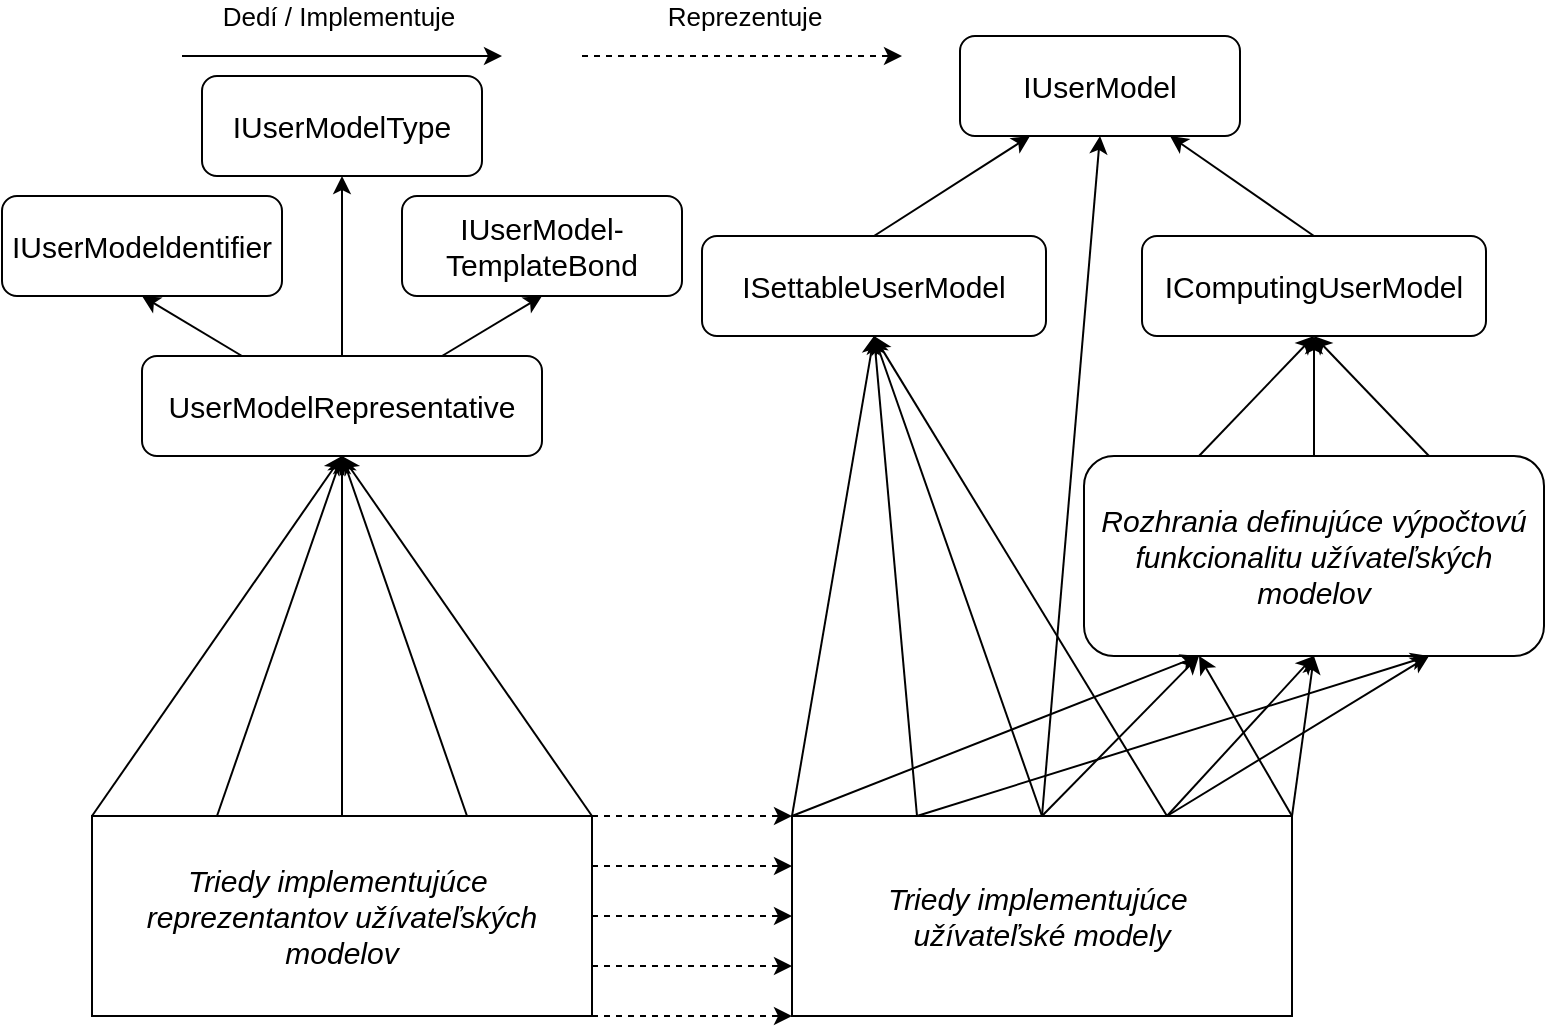 <mxfile version="25.0.2">
  <diagram name="Page-1" id="DBnN5L7_-RlaLcSAO-Sn">
    <mxGraphModel dx="818" dy="560" grid="1" gridSize="10" guides="1" tooltips="1" connect="1" arrows="1" fold="1" page="1" pageScale="1" pageWidth="850" pageHeight="1100" math="0" shadow="0">
      <root>
        <mxCell id="0" />
        <mxCell id="1" parent="0" />
        <mxCell id="k7mkyXs0xZJJn667R8bs-1" value="&lt;font style=&quot;font-size: 15px;&quot;&gt;IUserModelType&lt;/font&gt;" style="rounded=1;whiteSpace=wrap;html=1;" parent="1" vertex="1">
          <mxGeometry x="130" y="60" width="140" height="50" as="geometry" />
        </mxCell>
        <mxCell id="k7mkyXs0xZJJn667R8bs-2" value="&lt;font style=&quot;font-size: 15px;&quot;&gt;IUserModel-&lt;/font&gt;&lt;div&gt;&lt;font style=&quot;font-size: 15px;&quot;&gt;TemplateBond&lt;/font&gt;&lt;/div&gt;" style="rounded=1;whiteSpace=wrap;html=1;" parent="1" vertex="1">
          <mxGeometry x="230" y="120" width="140" height="50" as="geometry" />
        </mxCell>
        <mxCell id="k7mkyXs0xZJJn667R8bs-3" style="rounded=0;orthogonalLoop=1;jettySize=auto;html=1;exitX=0.25;exitY=0;exitDx=0;exitDy=0;entryX=0.5;entryY=1;entryDx=0;entryDy=0;" parent="1" source="k7mkyXs0xZJJn667R8bs-4" target="dSuGC0RmSC_uLn9CV5nO-1" edge="1">
          <mxGeometry relative="1" as="geometry" />
        </mxCell>
        <mxCell id="dSuGC0RmSC_uLn9CV5nO-2" style="edgeStyle=orthogonalEdgeStyle;rounded=0;orthogonalLoop=1;jettySize=auto;html=1;exitX=0.5;exitY=0;exitDx=0;exitDy=0;entryX=0.5;entryY=1;entryDx=0;entryDy=0;" edge="1" parent="1" source="k7mkyXs0xZJJn667R8bs-4" target="k7mkyXs0xZJJn667R8bs-1">
          <mxGeometry relative="1" as="geometry" />
        </mxCell>
        <mxCell id="k7mkyXs0xZJJn667R8bs-4" value="&lt;div&gt;&lt;span style=&quot;font-size: 15px; background-color: initial;&quot;&gt;UserModelRepresentative&lt;/span&gt;&lt;br&gt;&lt;/div&gt;" style="rounded=1;whiteSpace=wrap;html=1;" parent="1" vertex="1">
          <mxGeometry x="100" y="200" width="200" height="50" as="geometry" />
        </mxCell>
        <mxCell id="k7mkyXs0xZJJn667R8bs-5" style="rounded=0;orthogonalLoop=1;jettySize=auto;html=1;exitX=0;exitY=0;exitDx=0;exitDy=0;entryX=0.5;entryY=1;entryDx=0;entryDy=0;" parent="1" source="k7mkyXs0xZJJn667R8bs-11" target="k7mkyXs0xZJJn667R8bs-4" edge="1">
          <mxGeometry relative="1" as="geometry" />
        </mxCell>
        <mxCell id="k7mkyXs0xZJJn667R8bs-6" style="rounded=0;orthogonalLoop=1;jettySize=auto;html=1;exitX=0.25;exitY=0;exitDx=0;exitDy=0;entryX=0.5;entryY=1;entryDx=0;entryDy=0;" parent="1" source="k7mkyXs0xZJJn667R8bs-11" target="k7mkyXs0xZJJn667R8bs-4" edge="1">
          <mxGeometry relative="1" as="geometry">
            <mxPoint x="210" y="230" as="targetPoint" />
          </mxGeometry>
        </mxCell>
        <mxCell id="k7mkyXs0xZJJn667R8bs-7" style="rounded=0;orthogonalLoop=1;jettySize=auto;html=1;exitX=0.5;exitY=0;exitDx=0;exitDy=0;entryX=0.5;entryY=1;entryDx=0;entryDy=0;" parent="1" source="k7mkyXs0xZJJn667R8bs-11" target="k7mkyXs0xZJJn667R8bs-4" edge="1">
          <mxGeometry relative="1" as="geometry" />
        </mxCell>
        <mxCell id="k7mkyXs0xZJJn667R8bs-8" style="rounded=0;orthogonalLoop=1;jettySize=auto;html=1;exitX=0.75;exitY=0;exitDx=0;exitDy=0;entryX=0.5;entryY=1;entryDx=0;entryDy=0;" parent="1" source="k7mkyXs0xZJJn667R8bs-11" target="k7mkyXs0xZJJn667R8bs-4" edge="1">
          <mxGeometry relative="1" as="geometry" />
        </mxCell>
        <mxCell id="k7mkyXs0xZJJn667R8bs-9" style="rounded=0;orthogonalLoop=1;jettySize=auto;html=1;exitX=1;exitY=0;exitDx=0;exitDy=0;entryX=0.5;entryY=1;entryDx=0;entryDy=0;" parent="1" source="k7mkyXs0xZJJn667R8bs-11" target="k7mkyXs0xZJJn667R8bs-4" edge="1">
          <mxGeometry relative="1" as="geometry" />
        </mxCell>
        <mxCell id="k7mkyXs0xZJJn667R8bs-10" style="rounded=0;orthogonalLoop=1;jettySize=auto;html=1;exitX=1;exitY=0;exitDx=0;exitDy=0;entryX=0;entryY=0;entryDx=0;entryDy=0;dashed=1;" parent="1" source="k7mkyXs0xZJJn667R8bs-11" target="k7mkyXs0xZJJn667R8bs-25" edge="1">
          <mxGeometry relative="1" as="geometry" />
        </mxCell>
        <mxCell id="k7mkyXs0xZJJn667R8bs-11" value="&lt;i&gt;&lt;font style=&quot;font-size: 15px;&quot;&gt;Triedy implementujúce&amp;nbsp;&lt;/font&gt;&lt;/i&gt;&lt;div&gt;&lt;span style=&quot;font-size: 15px;&quot;&gt;&lt;i&gt;reprezentantov užívateľských modelov&lt;/i&gt;&lt;/span&gt;&lt;/div&gt;" style="rounded=0;whiteSpace=wrap;html=1;" parent="1" vertex="1">
          <mxGeometry x="75" y="430" width="250" height="100" as="geometry" />
        </mxCell>
        <mxCell id="k7mkyXs0xZJJn667R8bs-12" value="&lt;font style=&quot;font-size: 15px;&quot;&gt;IUserModel&lt;/font&gt;" style="rounded=1;whiteSpace=wrap;html=1;" parent="1" vertex="1">
          <mxGeometry x="509" y="40" width="140" height="50" as="geometry" />
        </mxCell>
        <mxCell id="k7mkyXs0xZJJn667R8bs-13" style="rounded=0;orthogonalLoop=1;jettySize=auto;html=1;exitX=0.25;exitY=0;exitDx=0;exitDy=0;entryX=0.5;entryY=1;entryDx=0;entryDy=0;" parent="1" source="k7mkyXs0xZJJn667R8bs-16" target="k7mkyXs0xZJJn667R8bs-35" edge="1">
          <mxGeometry relative="1" as="geometry" />
        </mxCell>
        <mxCell id="k7mkyXs0xZJJn667R8bs-14" style="rounded=0;orthogonalLoop=1;jettySize=auto;html=1;exitX=0.75;exitY=0;exitDx=0;exitDy=0;entryX=0.5;entryY=1;entryDx=0;entryDy=0;" parent="1" source="k7mkyXs0xZJJn667R8bs-16" target="k7mkyXs0xZJJn667R8bs-35" edge="1">
          <mxGeometry relative="1" as="geometry">
            <mxPoint x="618" y="110" as="targetPoint" />
          </mxGeometry>
        </mxCell>
        <mxCell id="k7mkyXs0xZJJn667R8bs-15" style="rounded=0;orthogonalLoop=1;jettySize=auto;html=1;exitX=0.5;exitY=0;exitDx=0;exitDy=0;entryX=0.5;entryY=1;entryDx=0;entryDy=0;" parent="1" source="k7mkyXs0xZJJn667R8bs-16" target="k7mkyXs0xZJJn667R8bs-35" edge="1">
          <mxGeometry relative="1" as="geometry" />
        </mxCell>
        <mxCell id="k7mkyXs0xZJJn667R8bs-16" value="&lt;span style=&quot;font-size: 15px;&quot;&gt;&lt;i&gt;Rozhrania definujúce výpočtovú funkcionalitu užívateľských modelov&lt;/i&gt;&lt;/span&gt;" style="rounded=1;whiteSpace=wrap;html=1;" parent="1" vertex="1">
          <mxGeometry x="571" y="250" width="230" height="100" as="geometry" />
        </mxCell>
        <mxCell id="k7mkyXs0xZJJn667R8bs-18" style="rounded=0;orthogonalLoop=1;jettySize=auto;html=1;exitX=0.25;exitY=0;exitDx=0;exitDy=0;entryX=0.75;entryY=1;entryDx=0;entryDy=0;" parent="1" source="k7mkyXs0xZJJn667R8bs-25" target="k7mkyXs0xZJJn667R8bs-16" edge="1">
          <mxGeometry relative="1" as="geometry" />
        </mxCell>
        <mxCell id="k7mkyXs0xZJJn667R8bs-19" style="rounded=0;orthogonalLoop=1;jettySize=auto;html=1;exitX=0.75;exitY=0;exitDx=0;exitDy=0;entryX=0.5;entryY=1;entryDx=0;entryDy=0;" parent="1" source="k7mkyXs0xZJJn667R8bs-25" target="k7mkyXs0xZJJn667R8bs-16" edge="1">
          <mxGeometry relative="1" as="geometry" />
        </mxCell>
        <mxCell id="k7mkyXs0xZJJn667R8bs-20" style="rounded=0;orthogonalLoop=1;jettySize=auto;html=1;exitX=1;exitY=0;exitDx=0;exitDy=0;entryX=0.25;entryY=1;entryDx=0;entryDy=0;" parent="1" source="k7mkyXs0xZJJn667R8bs-25" target="k7mkyXs0xZJJn667R8bs-16" edge="1">
          <mxGeometry relative="1" as="geometry" />
        </mxCell>
        <mxCell id="k7mkyXs0xZJJn667R8bs-21" style="rounded=0;orthogonalLoop=1;jettySize=auto;html=1;exitX=0;exitY=0;exitDx=0;exitDy=0;entryX=0.25;entryY=1;entryDx=0;entryDy=0;" parent="1" source="k7mkyXs0xZJJn667R8bs-25" target="k7mkyXs0xZJJn667R8bs-16" edge="1">
          <mxGeometry relative="1" as="geometry" />
        </mxCell>
        <mxCell id="k7mkyXs0xZJJn667R8bs-22" style="rounded=0;orthogonalLoop=1;jettySize=auto;html=1;exitX=0.5;exitY=0;exitDx=0;exitDy=0;entryX=0.25;entryY=1;entryDx=0;entryDy=0;" parent="1" source="k7mkyXs0xZJJn667R8bs-25" target="k7mkyXs0xZJJn667R8bs-16" edge="1">
          <mxGeometry relative="1" as="geometry" />
        </mxCell>
        <mxCell id="k7mkyXs0xZJJn667R8bs-23" style="rounded=0;orthogonalLoop=1;jettySize=auto;html=1;exitX=0.75;exitY=0;exitDx=0;exitDy=0;entryX=0.75;entryY=1;entryDx=0;entryDy=0;" parent="1" source="k7mkyXs0xZJJn667R8bs-25" target="k7mkyXs0xZJJn667R8bs-16" edge="1">
          <mxGeometry relative="1" as="geometry" />
        </mxCell>
        <mxCell id="k7mkyXs0xZJJn667R8bs-39" style="rounded=0;orthogonalLoop=1;jettySize=auto;html=1;exitX=0.25;exitY=0;exitDx=0;exitDy=0;entryX=0.5;entryY=1;entryDx=0;entryDy=0;" parent="1" source="k7mkyXs0xZJJn667R8bs-25" target="k7mkyXs0xZJJn667R8bs-37" edge="1">
          <mxGeometry relative="1" as="geometry" />
        </mxCell>
        <mxCell id="k7mkyXs0xZJJn667R8bs-40" style="rounded=0;orthogonalLoop=1;jettySize=auto;html=1;exitX=0.75;exitY=0;exitDx=0;exitDy=0;entryX=0.5;entryY=1;entryDx=0;entryDy=0;" parent="1" source="k7mkyXs0xZJJn667R8bs-25" target="k7mkyXs0xZJJn667R8bs-37" edge="1">
          <mxGeometry relative="1" as="geometry">
            <mxPoint x="570" y="250" as="targetPoint" />
          </mxGeometry>
        </mxCell>
        <mxCell id="k7mkyXs0xZJJn667R8bs-41" style="rounded=0;orthogonalLoop=1;jettySize=auto;html=1;exitX=0.5;exitY=0;exitDx=0;exitDy=0;entryX=0.5;entryY=1;entryDx=0;entryDy=0;" parent="1" source="k7mkyXs0xZJJn667R8bs-25" target="k7mkyXs0xZJJn667R8bs-37" edge="1">
          <mxGeometry relative="1" as="geometry" />
        </mxCell>
        <mxCell id="k7mkyXs0xZJJn667R8bs-42" style="rounded=0;orthogonalLoop=1;jettySize=auto;html=1;exitX=0.5;exitY=0;exitDx=0;exitDy=0;entryX=0.5;entryY=1;entryDx=0;entryDy=0;" parent="1" source="k7mkyXs0xZJJn667R8bs-25" target="k7mkyXs0xZJJn667R8bs-12" edge="1">
          <mxGeometry relative="1" as="geometry" />
        </mxCell>
        <mxCell id="k7mkyXs0xZJJn667R8bs-43" style="rounded=0;orthogonalLoop=1;jettySize=auto;html=1;exitX=0;exitY=0;exitDx=0;exitDy=0;entryX=0.5;entryY=1;entryDx=0;entryDy=0;" parent="1" source="k7mkyXs0xZJJn667R8bs-25" target="k7mkyXs0xZJJn667R8bs-37" edge="1">
          <mxGeometry relative="1" as="geometry" />
        </mxCell>
        <mxCell id="k7mkyXs0xZJJn667R8bs-44" style="rounded=0;orthogonalLoop=1;jettySize=auto;html=1;exitX=1;exitY=0;exitDx=0;exitDy=0;entryX=0.5;entryY=1;entryDx=0;entryDy=0;" parent="1" source="k7mkyXs0xZJJn667R8bs-25" target="k7mkyXs0xZJJn667R8bs-16" edge="1">
          <mxGeometry relative="1" as="geometry" />
        </mxCell>
        <mxCell id="k7mkyXs0xZJJn667R8bs-25" value="&lt;span style=&quot;font-size: 15px;&quot;&gt;&lt;i&gt;Triedy implementujúce&amp;nbsp;&lt;/i&gt;&lt;/span&gt;&lt;div&gt;&lt;span style=&quot;font-size: 15px;&quot;&gt;&lt;i&gt;užívateľské modely&lt;/i&gt;&lt;/span&gt;&lt;/div&gt;" style="rounded=0;whiteSpace=wrap;html=1;" parent="1" vertex="1">
          <mxGeometry x="425" y="430" width="250" height="100" as="geometry" />
        </mxCell>
        <mxCell id="k7mkyXs0xZJJn667R8bs-26" style="rounded=0;orthogonalLoop=1;jettySize=auto;html=1;exitX=0.75;exitY=0;exitDx=0;exitDy=0;entryX=0.5;entryY=1;entryDx=0;entryDy=0;" parent="1" source="k7mkyXs0xZJJn667R8bs-4" target="k7mkyXs0xZJJn667R8bs-2" edge="1">
          <mxGeometry relative="1" as="geometry">
            <mxPoint x="170" y="220" as="sourcePoint" />
            <mxPoint x="120" y="180" as="targetPoint" />
          </mxGeometry>
        </mxCell>
        <mxCell id="k7mkyXs0xZJJn667R8bs-27" style="rounded=0;orthogonalLoop=1;jettySize=auto;html=1;exitX=1;exitY=0.25;exitDx=0;exitDy=0;entryX=0;entryY=0.25;entryDx=0;entryDy=0;dashed=1;" parent="1" source="k7mkyXs0xZJJn667R8bs-11" target="k7mkyXs0xZJJn667R8bs-25" edge="1">
          <mxGeometry relative="1" as="geometry">
            <mxPoint x="398" y="470" as="sourcePoint" />
            <mxPoint x="508" y="470" as="targetPoint" />
          </mxGeometry>
        </mxCell>
        <mxCell id="k7mkyXs0xZJJn667R8bs-28" style="rounded=0;orthogonalLoop=1;jettySize=auto;html=1;exitX=1;exitY=0.5;exitDx=0;exitDy=0;entryX=0;entryY=0.5;entryDx=0;entryDy=0;dashed=1;" parent="1" source="k7mkyXs0xZJJn667R8bs-11" target="k7mkyXs0xZJJn667R8bs-25" edge="1">
          <mxGeometry relative="1" as="geometry">
            <mxPoint x="398" y="489.44" as="sourcePoint" />
            <mxPoint x="508" y="489.44" as="targetPoint" />
          </mxGeometry>
        </mxCell>
        <mxCell id="k7mkyXs0xZJJn667R8bs-29" style="rounded=0;orthogonalLoop=1;jettySize=auto;html=1;exitX=1;exitY=0.75;exitDx=0;exitDy=0;entryX=0;entryY=0.75;entryDx=0;entryDy=0;dashed=1;" parent="1" source="k7mkyXs0xZJJn667R8bs-11" target="k7mkyXs0xZJJn667R8bs-25" edge="1">
          <mxGeometry relative="1" as="geometry">
            <mxPoint x="383" y="510" as="sourcePoint" />
            <mxPoint x="493" y="510" as="targetPoint" />
          </mxGeometry>
        </mxCell>
        <mxCell id="k7mkyXs0xZJJn667R8bs-30" style="rounded=0;orthogonalLoop=1;jettySize=auto;html=1;exitX=1;exitY=1;exitDx=0;exitDy=0;entryX=0;entryY=1;entryDx=0;entryDy=0;dashed=1;" parent="1" source="k7mkyXs0xZJJn667R8bs-11" target="k7mkyXs0xZJJn667R8bs-25" edge="1">
          <mxGeometry relative="1" as="geometry">
            <mxPoint x="383" y="540" as="sourcePoint" />
            <mxPoint x="493" y="540" as="targetPoint" />
          </mxGeometry>
        </mxCell>
        <mxCell id="k7mkyXs0xZJJn667R8bs-31" style="rounded=0;orthogonalLoop=1;jettySize=auto;html=1;exitX=1;exitY=0;exitDx=0;exitDy=0;dashed=1;" parent="1" edge="1">
          <mxGeometry relative="1" as="geometry">
            <mxPoint x="320" y="50" as="sourcePoint" />
            <mxPoint x="480" y="50" as="targetPoint" />
          </mxGeometry>
        </mxCell>
        <mxCell id="k7mkyXs0xZJJn667R8bs-32" value="&lt;font style=&quot;font-size: 13px;&quot;&gt;Reprezentuje&lt;/font&gt;" style="edgeLabel;html=1;align=center;verticalAlign=middle;resizable=0;points=[];" parent="k7mkyXs0xZJJn667R8bs-31" vertex="1" connectable="0">
          <mxGeometry x="-0.121" y="1" relative="1" as="geometry">
            <mxPoint x="10" y="-19" as="offset" />
          </mxGeometry>
        </mxCell>
        <mxCell id="k7mkyXs0xZJJn667R8bs-33" style="rounded=0;orthogonalLoop=1;jettySize=auto;html=1;" parent="1" edge="1">
          <mxGeometry relative="1" as="geometry">
            <mxPoint x="120" y="50" as="sourcePoint" />
            <mxPoint x="280" y="50" as="targetPoint" />
          </mxGeometry>
        </mxCell>
        <mxCell id="k7mkyXs0xZJJn667R8bs-34" value="&lt;font style=&quot;font-size: 13px;&quot;&gt;Dedí / Implementuje&lt;/font&gt;" style="edgeLabel;html=1;align=center;verticalAlign=middle;resizable=0;points=[];" parent="k7mkyXs0xZJJn667R8bs-33" vertex="1" connectable="0">
          <mxGeometry x="-0.383" y="2" relative="1" as="geometry">
            <mxPoint x="28" y="-18" as="offset" />
          </mxGeometry>
        </mxCell>
        <mxCell id="k7mkyXs0xZJJn667R8bs-36" style="rounded=0;orthogonalLoop=1;jettySize=auto;html=1;exitX=0.5;exitY=0;exitDx=0;exitDy=0;entryX=0.75;entryY=1;entryDx=0;entryDy=0;" parent="1" source="k7mkyXs0xZJJn667R8bs-35" target="k7mkyXs0xZJJn667R8bs-12" edge="1">
          <mxGeometry relative="1" as="geometry" />
        </mxCell>
        <mxCell id="k7mkyXs0xZJJn667R8bs-35" value="&lt;font style=&quot;font-size: 15px;&quot;&gt;IComputingUserModel&lt;/font&gt;" style="rounded=1;whiteSpace=wrap;html=1;" parent="1" vertex="1">
          <mxGeometry x="600" y="140" width="172" height="50" as="geometry" />
        </mxCell>
        <mxCell id="k7mkyXs0xZJJn667R8bs-38" style="rounded=0;orthogonalLoop=1;jettySize=auto;html=1;exitX=0.5;exitY=0;exitDx=0;exitDy=0;entryX=0.25;entryY=1;entryDx=0;entryDy=0;" parent="1" source="k7mkyXs0xZJJn667R8bs-37" target="k7mkyXs0xZJJn667R8bs-12" edge="1">
          <mxGeometry relative="1" as="geometry" />
        </mxCell>
        <mxCell id="k7mkyXs0xZJJn667R8bs-37" value="&lt;font style=&quot;font-size: 15px;&quot;&gt;ISettableUserModel&lt;/font&gt;" style="rounded=1;whiteSpace=wrap;html=1;" parent="1" vertex="1">
          <mxGeometry x="380" y="140" width="172" height="50" as="geometry" />
        </mxCell>
        <mxCell id="dSuGC0RmSC_uLn9CV5nO-1" value="&lt;span style=&quot;font-size: 15px;&quot;&gt;IUserModeldentifier&lt;/span&gt;" style="rounded=1;whiteSpace=wrap;html=1;" vertex="1" parent="1">
          <mxGeometry x="30" y="120" width="140" height="50" as="geometry" />
        </mxCell>
      </root>
    </mxGraphModel>
  </diagram>
</mxfile>
